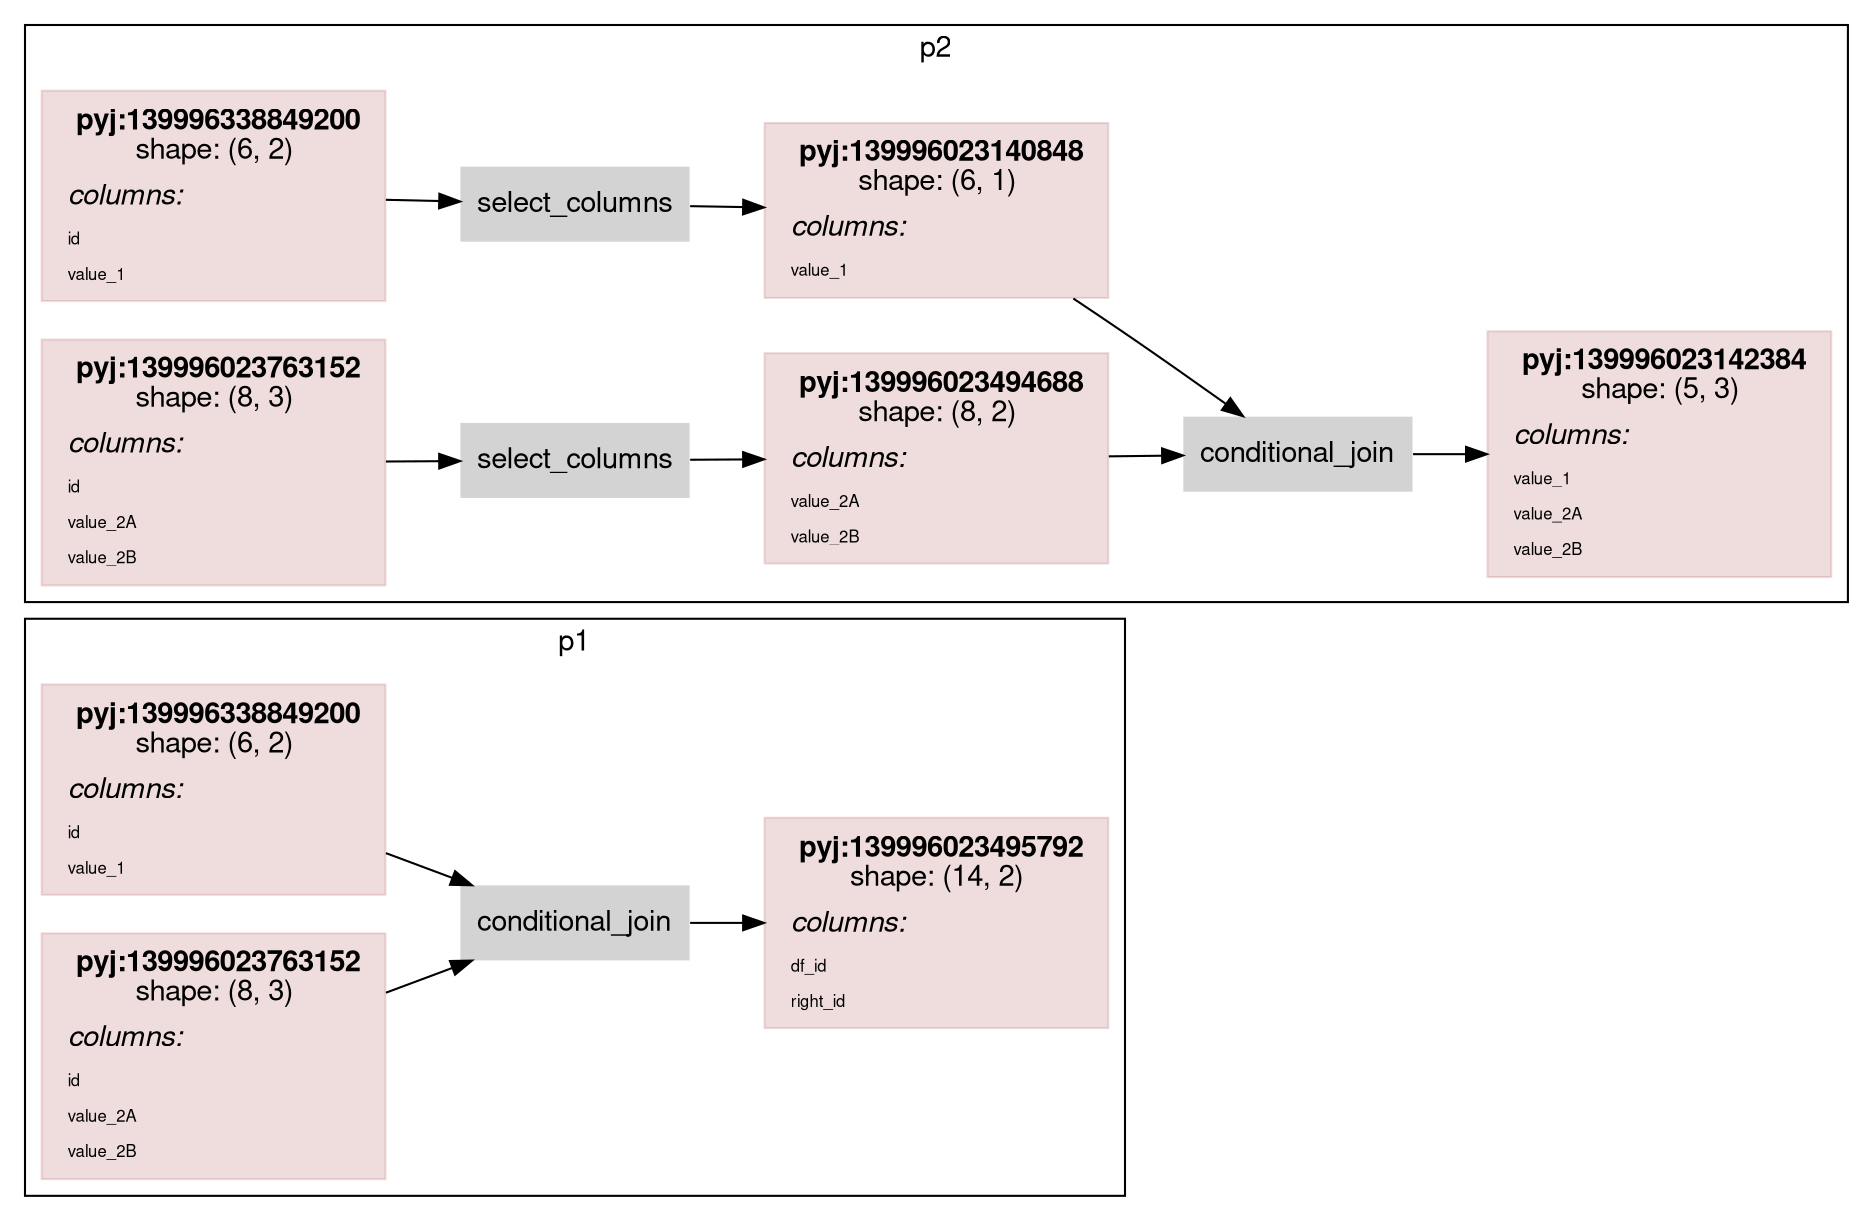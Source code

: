 
    digraph G {
    rankdir = "LR"
    fontname="Helvetica,Arial,sans-serif"
    node [ 
      style=filled
      shape=rect
      pencolor="#00000044" // frames color
      fontname="Helvetica,Arial,sans-serif"
      shape=plaintext
    ]
    edge [fontname="Helvetica,Arial,sans-serif"]    
    
node0_0 [ 
                color="#88000022"
                shape = rect
                label = <<table border="0" cellborder="0" cellspacing="0" cellpadding="4">
                         <tr> <td> <b>pyj:139996338849200</b><br/>shape: (6, 2)</td> </tr>
                         <tr> <td align="left"><i>columns:</i><br align="left"/></td></tr>
                <tr><td align="left"><FONT POINT-SIZE="8px">id</FONT></td></tr>
<tr><td align="left"><FONT POINT-SIZE="8px">value_1</FONT></td></tr>
                         </table>>
                ];
node0_1 [ 
                color="#88000022"
                shape = rect
                label = <<table border="0" cellborder="0" cellspacing="0" cellpadding="4">
                         <tr> <td> <b>pyj:139996023495792</b><br/>shape: (14, 2)</td> </tr>
                         <tr> <td align="left"><i>columns:</i><br align="left"/></td></tr>
                <tr><td align="left"><FONT POINT-SIZE="8px">df_id</FONT></td></tr>
<tr><td align="left"><FONT POINT-SIZE="8px">right_id</FONT></td></tr>
                         </table>>
                ];
node0_2 [ 
                color="#88000022"
                shape = rect
                label = <<table border="0" cellborder="0" cellspacing="0" cellpadding="4">
                         <tr> <td> <b>pyj:139996023763152</b><br/>shape: (8, 3)</td> </tr>
                         <tr> <td align="left"><i>columns:</i><br align="left"/></td></tr>
                <tr><td align="left"><FONT POINT-SIZE="8px">id</FONT></td></tr>
<tr><td align="left"><FONT POINT-SIZE="8px">value_2A</FONT></td></tr>
<tr><td align="left"><FONT POINT-SIZE="8px">value_2B</FONT></td></tr>
                         </table>>
                ];
node0_3 [ label = "conditional_join" ];
subgraph cluster_0 {
label = "p1";
node0_0 -> node0_3;
node0_2 -> node0_3;
node0_3 -> node0_1;
}
node1_0 [ 
                color="#88000022"
                shape = rect
                label = <<table border="0" cellborder="0" cellspacing="0" cellpadding="4">
                         <tr> <td> <b>pyj:139996338849200</b><br/>shape: (6, 2)</td> </tr>
                         <tr> <td align="left"><i>columns:</i><br align="left"/></td></tr>
                <tr><td align="left"><FONT POINT-SIZE="8px">id</FONT></td></tr>
<tr><td align="left"><FONT POINT-SIZE="8px">value_1</FONT></td></tr>
                         </table>>
                ];
node1_1 [ 
                color="#88000022"
                shape = rect
                label = <<table border="0" cellborder="0" cellspacing="0" cellpadding="4">
                         <tr> <td> <b>pyj:139996023763152</b><br/>shape: (8, 3)</td> </tr>
                         <tr> <td align="left"><i>columns:</i><br align="left"/></td></tr>
                <tr><td align="left"><FONT POINT-SIZE="8px">id</FONT></td></tr>
<tr><td align="left"><FONT POINT-SIZE="8px">value_2A</FONT></td></tr>
<tr><td align="left"><FONT POINT-SIZE="8px">value_2B</FONT></td></tr>
                         </table>>
                ];
node1_2 [ 
                color="#88000022"
                shape = rect
                label = <<table border="0" cellborder="0" cellspacing="0" cellpadding="4">
                         <tr> <td> <b>pyj:139996023140848</b><br/>shape: (6, 1)</td> </tr>
                         <tr> <td align="left"><i>columns:</i><br align="left"/></td></tr>
                <tr><td align="left"><FONT POINT-SIZE="8px">value_1</FONT></td></tr>
                         </table>>
                ];
node1_3 [ 
                color="#88000022"
                shape = rect
                label = <<table border="0" cellborder="0" cellspacing="0" cellpadding="4">
                         <tr> <td> <b>pyj:139996023494688</b><br/>shape: (8, 2)</td> </tr>
                         <tr> <td align="left"><i>columns:</i><br align="left"/></td></tr>
                <tr><td align="left"><FONT POINT-SIZE="8px">value_2A</FONT></td></tr>
<tr><td align="left"><FONT POINT-SIZE="8px">value_2B</FONT></td></tr>
                         </table>>
                ];
node1_4 [ 
                color="#88000022"
                shape = rect
                label = <<table border="0" cellborder="0" cellspacing="0" cellpadding="4">
                         <tr> <td> <b>pyj:139996023142384</b><br/>shape: (5, 3)</td> </tr>
                         <tr> <td align="left"><i>columns:</i><br align="left"/></td></tr>
                <tr><td align="left"><FONT POINT-SIZE="8px">value_1</FONT></td></tr>
<tr><td align="left"><FONT POINT-SIZE="8px">value_2A</FONT></td></tr>
<tr><td align="left"><FONT POINT-SIZE="8px">value_2B</FONT></td></tr>
                         </table>>
                ];
node1_5 [ label = "select_columns" ];
node1_6 [ label = "select_columns" ];
node1_7 [ label = "conditional_join" ];
subgraph cluster_1 {
label = "p2";
node1_0 -> node1_5;
node1_2 -> node1_7;
node1_1 -> node1_6;
node1_3 -> node1_7;
node1_5 -> node1_2;
node1_6 -> node1_3;
node1_7 -> node1_4;
}
}
